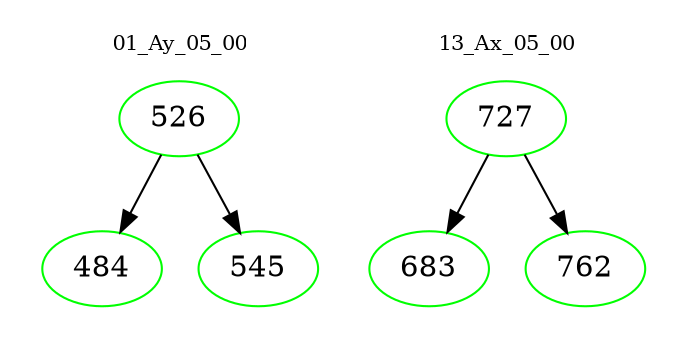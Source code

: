digraph{
subgraph cluster_0 {
color = white
label = "01_Ay_05_00";
fontsize=10;
T0_526 [label="526", color="green"]
T0_526 -> T0_484 [color="black"]
T0_484 [label="484", color="green"]
T0_526 -> T0_545 [color="black"]
T0_545 [label="545", color="green"]
}
subgraph cluster_1 {
color = white
label = "13_Ax_05_00";
fontsize=10;
T1_727 [label="727", color="green"]
T1_727 -> T1_683 [color="black"]
T1_683 [label="683", color="green"]
T1_727 -> T1_762 [color="black"]
T1_762 [label="762", color="green"]
}
}
